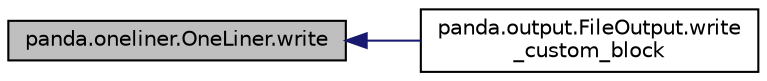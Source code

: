 digraph "panda.oneliner.OneLiner.write"
{
 // INTERACTIVE_SVG=YES
  edge [fontname="Helvetica",fontsize="10",labelfontname="Helvetica",labelfontsize="10"];
  node [fontname="Helvetica",fontsize="10",shape=record];
  rankdir="LR";
  Node1 [label="panda.oneliner.OneLiner.write",height=0.2,width=0.4,color="black", fillcolor="grey75", style="filled" fontcolor="black"];
  Node1 -> Node2 [dir="back",color="midnightblue",fontsize="10",style="solid"];
  Node2 [label="panda.output.FileOutput.write\l_custom_block",height=0.2,width=0.4,color="black", fillcolor="white", style="filled",URL="$classpanda_1_1output_1_1FileOutput.html#ae358033a1736afb38bf247be5caef389"];
}
